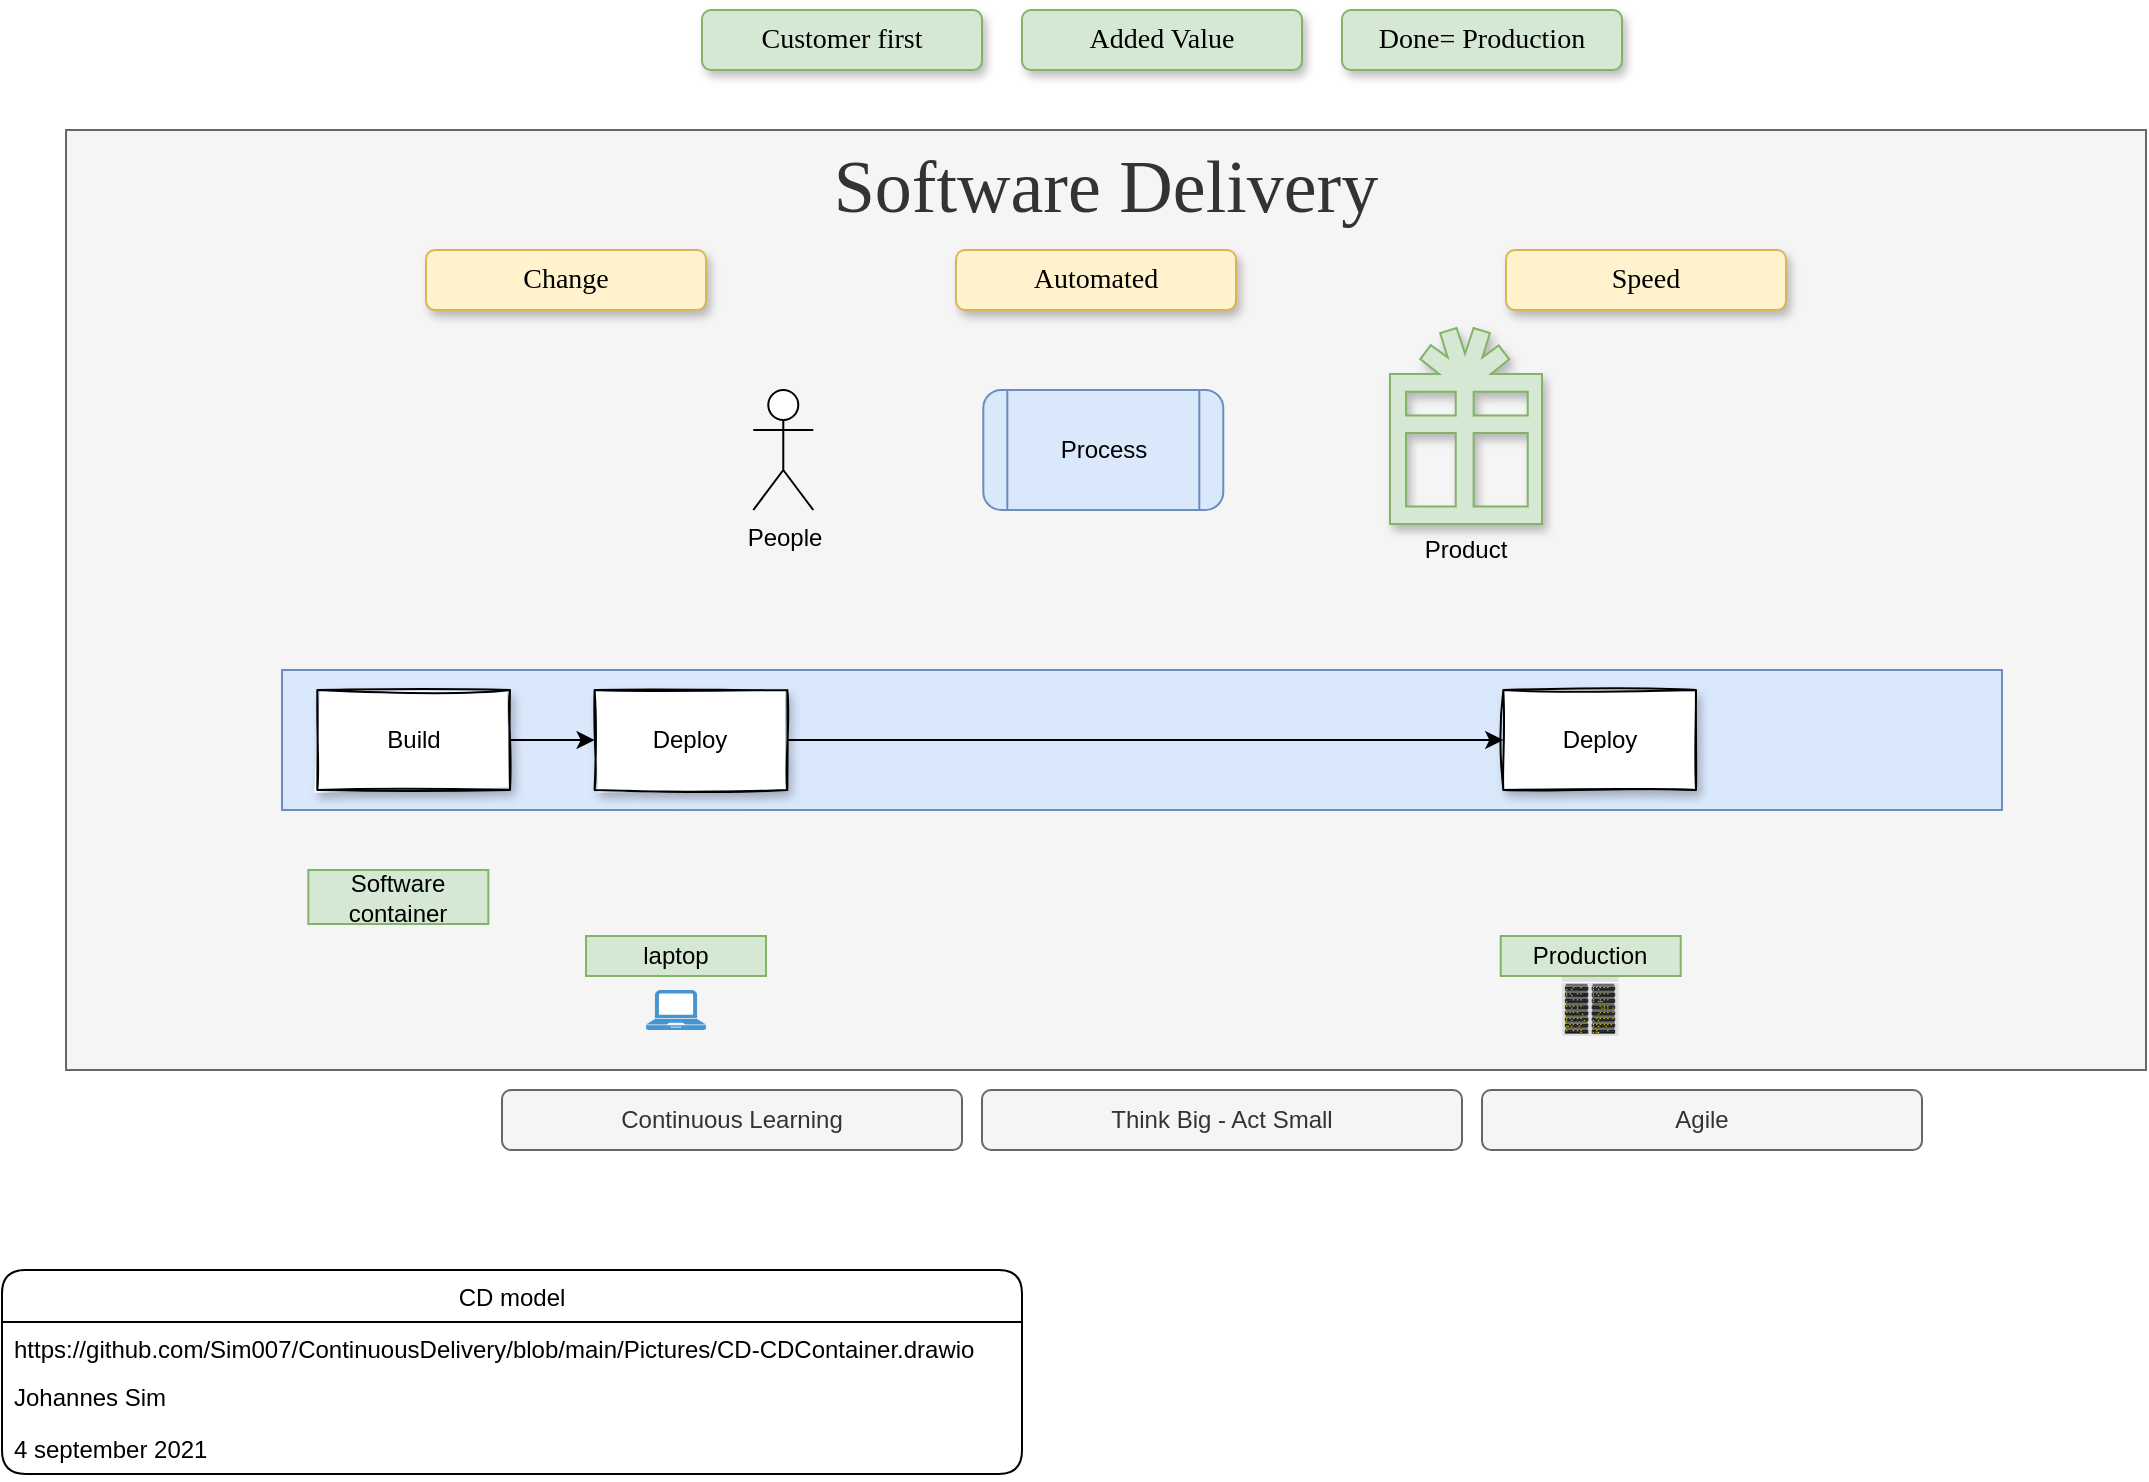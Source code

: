 <mxfile version="14.7.0" type="github">
  <diagram id="kgnJdq5VQi98LMx4Vff6" name="Page-1">
    <mxGraphModel dx="744" dy="406" grid="1" gridSize="10" guides="1" tooltips="1" connect="1" arrows="1" fold="1" page="1" pageScale="1" pageWidth="1169" pageHeight="827" math="0" shadow="0">
      <root>
        <mxCell id="0" />
        <mxCell id="1" parent="0" />
        <mxCell id="YMthBukLCyZc6VyMMKoa-46" value="Software Delivery" style="rounded=0;whiteSpace=wrap;html=1;container=1;verticalAlign=top;fontSize=37;labelBorderColor=none;fillColor=#f5f5f5;strokeColor=#666666;fontColor=#333333;fontFamily=Verdana;" parent="1" vertex="1">
          <mxGeometry x="62" y="120" width="1040" height="470" as="geometry">
            <mxRectangle x="360" y="240" width="50" height="40" as="alternateBounds" />
          </mxGeometry>
        </mxCell>
        <mxCell id="N6Z_btQFYHQFylgqnzih-9" value="Process" style="shape=process;whiteSpace=wrap;html=1;backgroundOutline=1;fillColor=#dae8fc;strokeColor=#6c8ebf;rounded=1;" parent="YMthBukLCyZc6VyMMKoa-46" vertex="1">
          <mxGeometry x="458.647" y="130" width="120" height="60" as="geometry" />
        </mxCell>
        <mxCell id="N6Z_btQFYHQFylgqnzih-10" value="People" style="shape=umlActor;verticalLabelPosition=bottom;verticalAlign=top;html=1;outlineConnect=0;" parent="YMthBukLCyZc6VyMMKoa-46" vertex="1">
          <mxGeometry x="343.647" y="130" width="30" height="60" as="geometry" />
        </mxCell>
        <mxCell id="N6Z_btQFYHQFylgqnzih-11" value="Speed" style="rounded=1;whiteSpace=wrap;html=1;shadow=1;glass=0;labelBackgroundColor=none;sketch=0;fontFamily=Verdana;fontSize=14;verticalAlign=top;fillColor=#fff2cc;strokeColor=#d6b656;" parent="YMthBukLCyZc6VyMMKoa-46" vertex="1">
          <mxGeometry x="720" y="60" width="140" height="30" as="geometry" />
        </mxCell>
        <mxCell id="N6Z_btQFYHQFylgqnzih-12" value="Automated" style="rounded=1;whiteSpace=wrap;html=1;shadow=1;glass=0;labelBackgroundColor=none;sketch=0;fontFamily=Verdana;fontSize=14;verticalAlign=top;fillColor=#fff2cc;strokeColor=#d6b656;" parent="YMthBukLCyZc6VyMMKoa-46" vertex="1">
          <mxGeometry x="445" y="60" width="140" height="30" as="geometry" />
        </mxCell>
        <mxCell id="N6Z_btQFYHQFylgqnzih-13" value="" style="shape=mxgraph.signs.travel.present;html=1;pointerEvents=1;fillColor=#d5e8d4;strokeColor=#82b366;verticalLabelPosition=bottom;verticalAlign=top;align=center;rounded=1;glass=0;labelBackgroundColor=none;sketch=0;fontSize=37;noLabel=1;shadow=1;" parent="YMthBukLCyZc6VyMMKoa-46" vertex="1">
          <mxGeometry x="662" y="99" width="76" height="98" as="geometry" />
        </mxCell>
        <mxCell id="N6Z_btQFYHQFylgqnzih-14" value="Change" style="rounded=1;whiteSpace=wrap;html=1;shadow=1;glass=0;labelBackgroundColor=none;sketch=0;fontFamily=Verdana;fontSize=14;verticalAlign=top;fillColor=#fff2cc;strokeColor=#d6b656;" parent="YMthBukLCyZc6VyMMKoa-46" vertex="1">
          <mxGeometry x="180" y="60" width="140" height="30" as="geometry" />
        </mxCell>
        <mxCell id="FCYHhCvBFfyBhV2doGxp-1" value="laptop" style="rounded=0;whiteSpace=wrap;html=1;fillColor=#d5e8d4;strokeColor=#82b366;" parent="YMthBukLCyZc6VyMMKoa-46" vertex="1">
          <mxGeometry x="260" y="403" width="90" height="20" as="geometry" />
        </mxCell>
        <mxCell id="FCYHhCvBFfyBhV2doGxp-5" value="" style="pointerEvents=1;shadow=0;dashed=0;html=1;strokeColor=none;fillColor=#4495D1;labelPosition=center;verticalLabelPosition=bottom;verticalAlign=top;align=center;outlineConnect=0;shape=mxgraph.veeam.laptop;" parent="YMthBukLCyZc6VyMMKoa-46" vertex="1">
          <mxGeometry x="290" y="430" width="30" height="20" as="geometry" />
        </mxCell>
        <mxCell id="FCYHhCvBFfyBhV2doGxp-6" value="" style="verticalLabelPosition=bottom;aspect=fixed;html=1;verticalAlign=top;strokeColor=none;align=center;outlineConnect=0;shape=mxgraph.citrix.datacenter;" parent="YMthBukLCyZc6VyMMKoa-46" vertex="1">
          <mxGeometry x="748" y="423" width="28.33" height="30" as="geometry" />
        </mxCell>
        <mxCell id="FCYHhCvBFfyBhV2doGxp-9" value="Software container" style="rounded=0;whiteSpace=wrap;html=1;fillColor=#d5e8d4;strokeColor=#82b366;" parent="YMthBukLCyZc6VyMMKoa-46" vertex="1">
          <mxGeometry x="121.17" y="370" width="90" height="27" as="geometry" />
        </mxCell>
        <mxCell id="FCYHhCvBFfyBhV2doGxp-22" value="Product" style="text;html=1;strokeColor=none;fillColor=none;align=center;verticalAlign=middle;whiteSpace=wrap;rounded=0;" parent="YMthBukLCyZc6VyMMKoa-46" vertex="1">
          <mxGeometry x="680" y="200" width="40" height="20" as="geometry" />
        </mxCell>
        <mxCell id="xFstR5Dl8bP8N-4wQ69_-2" value="Deploy" style="rounded=0;whiteSpace=wrap;html=1;shadow=1;glass=0;sketch=1;" parent="YMthBukLCyZc6VyMMKoa-46" vertex="1">
          <mxGeometry x="260" y="280" width="96.35" height="50" as="geometry" />
        </mxCell>
        <mxCell id="YMthBukLCyZc6VyMMKoa-12" value="Continuous Learning" style="rounded=1;whiteSpace=wrap;html=1;fillColor=#f5f5f5;strokeColor=#666666;fontColor=#333333;" parent="1" vertex="1">
          <mxGeometry x="280" y="600" width="230" height="30" as="geometry" />
        </mxCell>
        <mxCell id="YMthBukLCyZc6VyMMKoa-51" value="Customer first" style="rounded=1;whiteSpace=wrap;html=1;shadow=1;glass=0;labelBackgroundColor=none;sketch=0;fontFamily=Verdana;fontSize=14;verticalAlign=top;fillColor=#d5e8d4;strokeColor=#82b366;" parent="1" vertex="1">
          <mxGeometry x="380" y="60" width="140" height="30" as="geometry" />
        </mxCell>
        <mxCell id="YMthBukLCyZc6VyMMKoa-52" value="Done= Production" style="rounded=1;whiteSpace=wrap;html=1;shadow=1;glass=0;labelBackgroundColor=none;sketch=0;fontFamily=Verdana;fontSize=14;verticalAlign=top;fillColor=#d5e8d4;strokeColor=#82b366;" parent="1" vertex="1">
          <mxGeometry x="700" y="60" width="140" height="30" as="geometry" />
        </mxCell>
        <mxCell id="YMthBukLCyZc6VyMMKoa-54" value="Think Big - Act Small" style="rounded=1;whiteSpace=wrap;html=1;fillColor=#f5f5f5;strokeColor=#666666;fontColor=#333333;" parent="1" vertex="1">
          <mxGeometry x="520" y="600" width="240" height="30" as="geometry" />
        </mxCell>
        <mxCell id="YMthBukLCyZc6VyMMKoa-55" value="Agile" style="rounded=1;whiteSpace=wrap;html=1;fillColor=#f5f5f5;strokeColor=#666666;fontColor=#333333;" parent="1" vertex="1">
          <mxGeometry x="770" y="600" width="220" height="30" as="geometry" />
        </mxCell>
        <mxCell id="YMthBukLCyZc6VyMMKoa-58" value="Added Value" style="rounded=1;whiteSpace=wrap;html=1;shadow=1;glass=0;labelBackgroundColor=none;sketch=0;fontFamily=Verdana;fontSize=14;verticalAlign=top;fillColor=#d5e8d4;strokeColor=#82b366;" parent="1" vertex="1">
          <mxGeometry x="540" y="60" width="140" height="30" as="geometry" />
        </mxCell>
        <mxCell id="5YKw93YFWr10B1o-Hw19-11" value="CD model" style="swimlane;fontStyle=0;childLayout=stackLayout;horizontal=1;startSize=26;horizontalStack=0;resizeParent=1;resizeParentMax=0;resizeLast=0;collapsible=1;marginBottom=0;rounded=1;shadow=0;glass=0;sketch=0;" parent="1" vertex="1">
          <mxGeometry x="30" y="690" width="510" height="102" as="geometry" />
        </mxCell>
        <mxCell id="5YKw93YFWr10B1o-Hw19-12" value="https://github.com/Sim007/ContinuousDelivery/blob/main/Pictures/CD-CDContainer.drawio" style="text;strokeColor=none;fillColor=none;align=left;verticalAlign=top;spacingLeft=4;spacingRight=4;overflow=hidden;rotatable=0;points=[[0,0.5],[1,0.5]];portConstraint=eastwest;" parent="5YKw93YFWr10B1o-Hw19-11" vertex="1">
          <mxGeometry y="26" width="510" height="24" as="geometry" />
        </mxCell>
        <mxCell id="5YKw93YFWr10B1o-Hw19-13" value="Johannes Sim" style="text;strokeColor=none;fillColor=none;align=left;verticalAlign=top;spacingLeft=4;spacingRight=4;overflow=hidden;rotatable=0;points=[[0,0.5],[1,0.5]];portConstraint=eastwest;" parent="5YKw93YFWr10B1o-Hw19-11" vertex="1">
          <mxGeometry y="50" width="510" height="26" as="geometry" />
        </mxCell>
        <mxCell id="5YKw93YFWr10B1o-Hw19-14" value="4 september 2021" style="text;strokeColor=none;fillColor=none;align=left;verticalAlign=top;spacingLeft=4;spacingRight=4;overflow=hidden;rotatable=0;points=[[0,0.5],[1,0.5]];portConstraint=eastwest;" parent="5YKw93YFWr10B1o-Hw19-11" vertex="1">
          <mxGeometry y="76" width="510" height="26" as="geometry" />
        </mxCell>
        <mxCell id="FCYHhCvBFfyBhV2doGxp-4" value="Production" style="rounded=0;whiteSpace=wrap;html=1;fillColor=#d5e8d4;strokeColor=#82b366;" parent="1" vertex="1">
          <mxGeometry x="779.35" y="523" width="90" height="20" as="geometry" />
        </mxCell>
        <mxCell id="FCYHhCvBFfyBhV2doGxp-8" value="" style="rounded=0;whiteSpace=wrap;html=1;container=1;fillColor=#dae8fc;strokeColor=#6c8ebf;" parent="1" vertex="1">
          <mxGeometry x="170" y="390" width="860" height="70" as="geometry">
            <mxRectangle x="170" y="390" width="50" height="40" as="alternateBounds" />
          </mxGeometry>
        </mxCell>
        <mxCell id="FCYHhCvBFfyBhV2doGxp-11" value="Build" style="rounded=0;whiteSpace=wrap;html=1;shadow=1;glass=0;sketch=1;" parent="FCYHhCvBFfyBhV2doGxp-8" vertex="1">
          <mxGeometry x="17.65" y="10" width="96.35" height="50" as="geometry" />
        </mxCell>
        <mxCell id="xFstR5Dl8bP8N-4wQ69_-1" style="edgeStyle=orthogonalEdgeStyle;rounded=0;orthogonalLoop=1;jettySize=auto;html=1;exitX=1;exitY=0.5;exitDx=0;exitDy=0;entryX=0;entryY=0.5;entryDx=0;entryDy=0;" parent="FCYHhCvBFfyBhV2doGxp-8" source="FCYHhCvBFfyBhV2doGxp-13" target="FCYHhCvBFfyBhV2doGxp-18" edge="1">
          <mxGeometry relative="1" as="geometry" />
        </mxCell>
        <mxCell id="FCYHhCvBFfyBhV2doGxp-13" value="Deploy" style="rounded=0;whiteSpace=wrap;html=1;shadow=1;glass=0;sketch=1;" parent="FCYHhCvBFfyBhV2doGxp-8" vertex="1">
          <mxGeometry x="156.3" y="10" width="96.35" height="50" as="geometry" />
        </mxCell>
        <mxCell id="FCYHhCvBFfyBhV2doGxp-14" style="edgeStyle=orthogonalEdgeStyle;rounded=0;orthogonalLoop=1;jettySize=auto;html=1;exitX=1;exitY=0.5;exitDx=0;exitDy=0;entryX=0;entryY=0.5;entryDx=0;entryDy=0;" parent="FCYHhCvBFfyBhV2doGxp-8" source="FCYHhCvBFfyBhV2doGxp-11" target="FCYHhCvBFfyBhV2doGxp-13" edge="1">
          <mxGeometry x="147.65" y="-200" as="geometry" />
        </mxCell>
        <mxCell id="FCYHhCvBFfyBhV2doGxp-18" value="Deploy" style="rounded=0;whiteSpace=wrap;html=1;shadow=1;glass=0;sketch=1;" parent="FCYHhCvBFfyBhV2doGxp-8" vertex="1">
          <mxGeometry x="610.65" y="10" width="96.35" height="50" as="geometry" />
        </mxCell>
      </root>
    </mxGraphModel>
  </diagram>
</mxfile>
